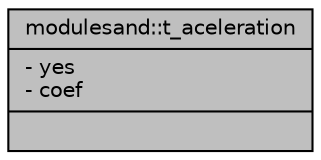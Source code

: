 digraph "modulesand::t_aceleration"
{
 // LATEX_PDF_SIZE
  edge [fontname="Helvetica",fontsize="10",labelfontname="Helvetica",labelfontsize="10"];
  node [fontname="Helvetica",fontsize="10",shape=record];
  Node1 [label="{modulesand::t_aceleration\n|- yes\l- coef\l|}",height=0.2,width=0.4,color="black", fillcolor="grey75", style="filled", fontcolor="black",tooltip=" "];
}
